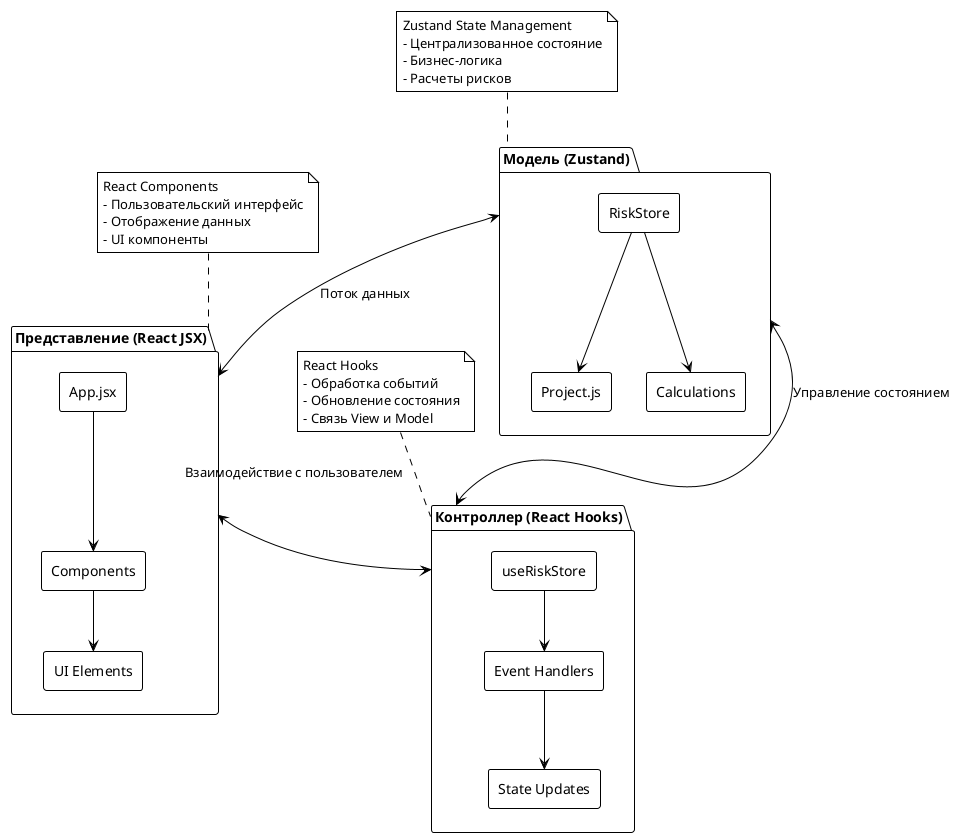 @startuml MVC_Adaptation
!theme plain
skinparam backgroundColor White
skinparam componentStyle rectangle

package "Модель (Zustand)" as Model {
  component "RiskStore" as RiskStore
  component "Project.js" as Project
  component "Calculations" as Calc
}

package "Представление (React JSX)" as View {
  component "App.jsx" as App
  component "Components" as Components
  component "UI Elements" as UIElements
}

package "Контроллер (React Hooks)" as Controller {
  component "useRiskStore" as useRiskStore
  component "Event Handlers" as EventHandlers
  component "State Updates" as StateUpdates
}

' Двунаправленные отношения
Model <--> View : Поток данных
View <--> Controller : Взаимодействие с пользователем
Controller <--> Model : Управление состоянием

' Внутренние отношения
RiskStore --> Project
RiskStore --> Calc
App --> Components
Components --> UIElements
useRiskStore --> EventHandlers
EventHandlers --> StateUpdates

note top of Model
  Zustand State Management
  - Централизованное состояние
  - Бизнес-логика
  - Расчеты рисков
end note

note top of View
  React Components
  - Пользовательский интерфейс
  - Отображение данных
  - UI компоненты
end note

note top of Controller
  React Hooks
  - Обработка событий
  - Обновление состояния
  - Связь View и Model
end note

@enduml